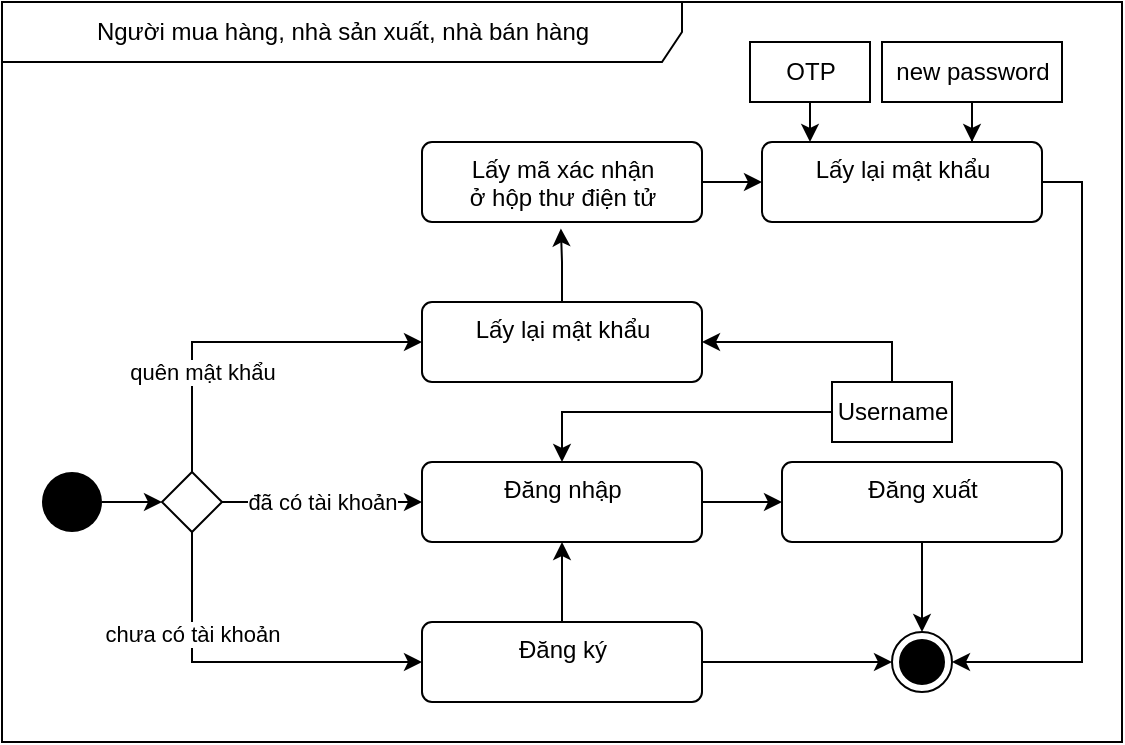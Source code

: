 <mxfile version="19.0.3" type="device"><diagram id="2AnV-nV-ucqR4DWD0I-d" name="Page-1"><mxGraphModel dx="943" dy="614" grid="1" gridSize="10" guides="1" tooltips="1" connect="1" arrows="1" fold="1" page="1" pageScale="1" pageWidth="827" pageHeight="1169" math="0" shadow="0"><root><mxCell id="0"/><mxCell id="1" parent="0"/><mxCell id="K-9xjw74s1JeVhQ7Qv78-42" style="edgeStyle=orthogonalEdgeStyle;rounded=0;orthogonalLoop=1;jettySize=auto;html=1;entryX=0;entryY=0.5;entryDx=0;entryDy=0;" parent="1" source="K-9xjw74s1JeVhQ7Qv78-1" target="K-9xjw74s1JeVhQ7Qv78-15" edge="1"><mxGeometry relative="1" as="geometry"/></mxCell><mxCell id="K-9xjw74s1JeVhQ7Qv78-1" value="" style="ellipse;fillColor=#000000;strokeColor=none;" parent="1" vertex="1"><mxGeometry x="30" y="245" width="30" height="30" as="geometry"/></mxCell><mxCell id="K-9xjw74s1JeVhQ7Qv78-23" value="chưa có tài khoản" style="edgeStyle=orthogonalEdgeStyle;rounded=0;orthogonalLoop=1;jettySize=auto;html=1;entryX=0;entryY=0.5;entryDx=0;entryDy=0;exitX=0.5;exitY=1;exitDx=0;exitDy=0;" parent="1" source="K-9xjw74s1JeVhQ7Qv78-15" target="K-9xjw74s1JeVhQ7Qv78-21" edge="1"><mxGeometry x="-0.438" relative="1" as="geometry"><mxPoint as="offset"/></mxGeometry></mxCell><mxCell id="K-9xjw74s1JeVhQ7Qv78-24" value="đã có tài khoản" style="edgeStyle=orthogonalEdgeStyle;rounded=0;orthogonalLoop=1;jettySize=auto;html=1;entryX=0;entryY=0.5;entryDx=0;entryDy=0;" parent="1" source="K-9xjw74s1JeVhQ7Qv78-15" target="K-9xjw74s1JeVhQ7Qv78-18" edge="1"><mxGeometry relative="1" as="geometry"/></mxCell><mxCell id="K-9xjw74s1JeVhQ7Qv78-27" value="quên mật khẩu" style="edgeStyle=orthogonalEdgeStyle;rounded=0;orthogonalLoop=1;jettySize=auto;html=1;entryX=0;entryY=0.5;entryDx=0;entryDy=0;exitX=0.5;exitY=0;exitDx=0;exitDy=0;" parent="1" source="K-9xjw74s1JeVhQ7Qv78-15" target="K-9xjw74s1JeVhQ7Qv78-26" edge="1"><mxGeometry x="-0.437" y="-5" relative="1" as="geometry"><mxPoint as="offset"/></mxGeometry></mxCell><mxCell id="K-9xjw74s1JeVhQ7Qv78-15" value="" style="rhombus;" parent="1" vertex="1"><mxGeometry x="90" y="245" width="30" height="30" as="geometry"/></mxCell><mxCell id="K-9xjw74s1JeVhQ7Qv78-25" style="edgeStyle=orthogonalEdgeStyle;rounded=0;orthogonalLoop=1;jettySize=auto;html=1;entryX=0;entryY=0.5;entryDx=0;entryDy=0;" parent="1" source="K-9xjw74s1JeVhQ7Qv78-18" target="K-9xjw74s1JeVhQ7Qv78-20" edge="1"><mxGeometry relative="1" as="geometry"/></mxCell><mxCell id="K-9xjw74s1JeVhQ7Qv78-18" value="Đăng nhập" style="html=1;align=center;verticalAlign=top;rounded=1;absoluteArcSize=1;arcSize=10;dashed=0;" parent="1" vertex="1"><mxGeometry x="220" y="240" width="140" height="40" as="geometry"/></mxCell><mxCell id="K-9xjw74s1JeVhQ7Qv78-45" style="edgeStyle=orthogonalEdgeStyle;rounded=0;orthogonalLoop=1;jettySize=auto;html=1;entryX=0.5;entryY=0;entryDx=0;entryDy=0;" parent="1" source="K-9xjw74s1JeVhQ7Qv78-20" target="K-9xjw74s1JeVhQ7Qv78-43" edge="1"><mxGeometry relative="1" as="geometry"/></mxCell><mxCell id="K-9xjw74s1JeVhQ7Qv78-20" value="Đăng xuất" style="html=1;align=center;verticalAlign=top;rounded=1;absoluteArcSize=1;arcSize=10;dashed=0;" parent="1" vertex="1"><mxGeometry x="400" y="240" width="140" height="40" as="geometry"/></mxCell><mxCell id="K-9xjw74s1JeVhQ7Qv78-22" style="edgeStyle=orthogonalEdgeStyle;rounded=0;orthogonalLoop=1;jettySize=auto;html=1;entryX=0.5;entryY=1;entryDx=0;entryDy=0;" parent="1" source="K-9xjw74s1JeVhQ7Qv78-21" target="K-9xjw74s1JeVhQ7Qv78-18" edge="1"><mxGeometry relative="1" as="geometry"/></mxCell><mxCell id="K-9xjw74s1JeVhQ7Qv78-44" style="edgeStyle=orthogonalEdgeStyle;rounded=0;orthogonalLoop=1;jettySize=auto;html=1;entryX=0;entryY=0.5;entryDx=0;entryDy=0;" parent="1" source="K-9xjw74s1JeVhQ7Qv78-21" target="K-9xjw74s1JeVhQ7Qv78-43" edge="1"><mxGeometry relative="1" as="geometry"/></mxCell><mxCell id="K-9xjw74s1JeVhQ7Qv78-21" value="Đăng ký" style="html=1;align=center;verticalAlign=top;rounded=1;absoluteArcSize=1;arcSize=10;dashed=0;" parent="1" vertex="1"><mxGeometry x="220" y="320" width="140" height="40" as="geometry"/></mxCell><mxCell id="K-9xjw74s1JeVhQ7Qv78-32" style="edgeStyle=orthogonalEdgeStyle;rounded=0;orthogonalLoop=1;jettySize=auto;html=1;entryX=0.496;entryY=1.08;entryDx=0;entryDy=0;entryPerimeter=0;" parent="1" source="K-9xjw74s1JeVhQ7Qv78-26" target="K-9xjw74s1JeVhQ7Qv78-29" edge="1"><mxGeometry relative="1" as="geometry"/></mxCell><mxCell id="K-9xjw74s1JeVhQ7Qv78-26" value="Lấy lại mật khẩu" style="html=1;align=center;verticalAlign=top;rounded=1;absoluteArcSize=1;arcSize=10;dashed=0;" parent="1" vertex="1"><mxGeometry x="220" y="160" width="140" height="40" as="geometry"/></mxCell><mxCell id="K-9xjw74s1JeVhQ7Qv78-38" style="edgeStyle=orthogonalEdgeStyle;rounded=0;orthogonalLoop=1;jettySize=auto;html=1;entryX=0;entryY=0.5;entryDx=0;entryDy=0;" parent="1" source="K-9xjw74s1JeVhQ7Qv78-29" target="K-9xjw74s1JeVhQ7Qv78-33" edge="1"><mxGeometry relative="1" as="geometry"/></mxCell><mxCell id="K-9xjw74s1JeVhQ7Qv78-29" value="Lấy mã xác nhận&lt;br&gt;ở hộp thư điện tử" style="html=1;align=center;verticalAlign=top;rounded=1;absoluteArcSize=1;arcSize=10;dashed=0;" parent="1" vertex="1"><mxGeometry x="220" y="80" width="140" height="40" as="geometry"/></mxCell><mxCell id="K-9xjw74s1JeVhQ7Qv78-31" style="edgeStyle=orthogonalEdgeStyle;rounded=0;orthogonalLoop=1;jettySize=auto;html=1;entryX=1;entryY=0.5;entryDx=0;entryDy=0;exitX=0.5;exitY=0;exitDx=0;exitDy=0;" parent="1" source="K-9xjw74s1JeVhQ7Qv78-30" target="K-9xjw74s1JeVhQ7Qv78-26" edge="1"><mxGeometry relative="1" as="geometry"/></mxCell><mxCell id="K-9xjw74s1JeVhQ7Qv78-39" style="edgeStyle=orthogonalEdgeStyle;rounded=0;orthogonalLoop=1;jettySize=auto;html=1;entryX=0.5;entryY=0;entryDx=0;entryDy=0;" parent="1" source="K-9xjw74s1JeVhQ7Qv78-30" target="K-9xjw74s1JeVhQ7Qv78-18" edge="1"><mxGeometry relative="1" as="geometry"/></mxCell><mxCell id="K-9xjw74s1JeVhQ7Qv78-30" value="Username" style="text;html=1;align=center;verticalAlign=middle;dashed=0;fillColor=#ffffff;strokeColor=#000000;" parent="1" vertex="1"><mxGeometry x="425" y="200" width="60" height="30" as="geometry"/></mxCell><mxCell id="K-9xjw74s1JeVhQ7Qv78-47" style="edgeStyle=orthogonalEdgeStyle;rounded=0;orthogonalLoop=1;jettySize=auto;html=1;entryX=1;entryY=0.5;entryDx=0;entryDy=0;exitX=1;exitY=0.5;exitDx=0;exitDy=0;" parent="1" source="K-9xjw74s1JeVhQ7Qv78-33" target="K-9xjw74s1JeVhQ7Qv78-43" edge="1"><mxGeometry relative="1" as="geometry"/></mxCell><mxCell id="K-9xjw74s1JeVhQ7Qv78-33" value="Lấy lại mật khẩu" style="html=1;align=center;verticalAlign=top;rounded=1;absoluteArcSize=1;arcSize=10;dashed=0;" parent="1" vertex="1"><mxGeometry x="390" y="80" width="140" height="40" as="geometry"/></mxCell><mxCell id="K-9xjw74s1JeVhQ7Qv78-40" value="" style="edgeStyle=orthogonalEdgeStyle;rounded=0;orthogonalLoop=1;jettySize=auto;html=1;entryX=0.176;entryY=-0.013;entryDx=0;entryDy=0;entryPerimeter=0;" parent="1" source="K-9xjw74s1JeVhQ7Qv78-34" target="K-9xjw74s1JeVhQ7Qv78-33" edge="1"><mxGeometry relative="1" as="geometry"/></mxCell><mxCell id="K-9xjw74s1JeVhQ7Qv78-34" value="OTP" style="text;html=1;align=center;verticalAlign=middle;dashed=0;fillColor=#ffffff;strokeColor=#000000;" parent="1" vertex="1"><mxGeometry x="384" y="30" width="60" height="30" as="geometry"/></mxCell><mxCell id="K-9xjw74s1JeVhQ7Qv78-36" style="edgeStyle=orthogonalEdgeStyle;rounded=0;orthogonalLoop=1;jettySize=auto;html=1;entryX=0.75;entryY=0;entryDx=0;entryDy=0;" parent="1" source="K-9xjw74s1JeVhQ7Qv78-35" target="K-9xjw74s1JeVhQ7Qv78-33" edge="1"><mxGeometry relative="1" as="geometry"/></mxCell><mxCell id="K-9xjw74s1JeVhQ7Qv78-35" value="new password" style="text;html=1;align=center;verticalAlign=middle;dashed=0;fillColor=#ffffff;strokeColor=#000000;" parent="1" vertex="1"><mxGeometry x="450" y="30" width="90" height="30" as="geometry"/></mxCell><mxCell id="K-9xjw74s1JeVhQ7Qv78-43" value="" style="ellipse;html=1;shape=endState;fillColor=#000000;strokeColor=#000000;" parent="1" vertex="1"><mxGeometry x="455" y="325" width="30" height="30" as="geometry"/></mxCell><mxCell id="obMzRidncM5sem8vZBZw-1" value="Người mua hàng, nhà sản xuất, nhà bán hàng" style="shape=umlFrame;tabPosition=left;html=1;boundedLbl=1;labelInHeader=1;width=340;height=30;" vertex="1" parent="1"><mxGeometry x="10" y="10" width="560" height="370" as="geometry"/></mxCell></root></mxGraphModel></diagram></mxfile>